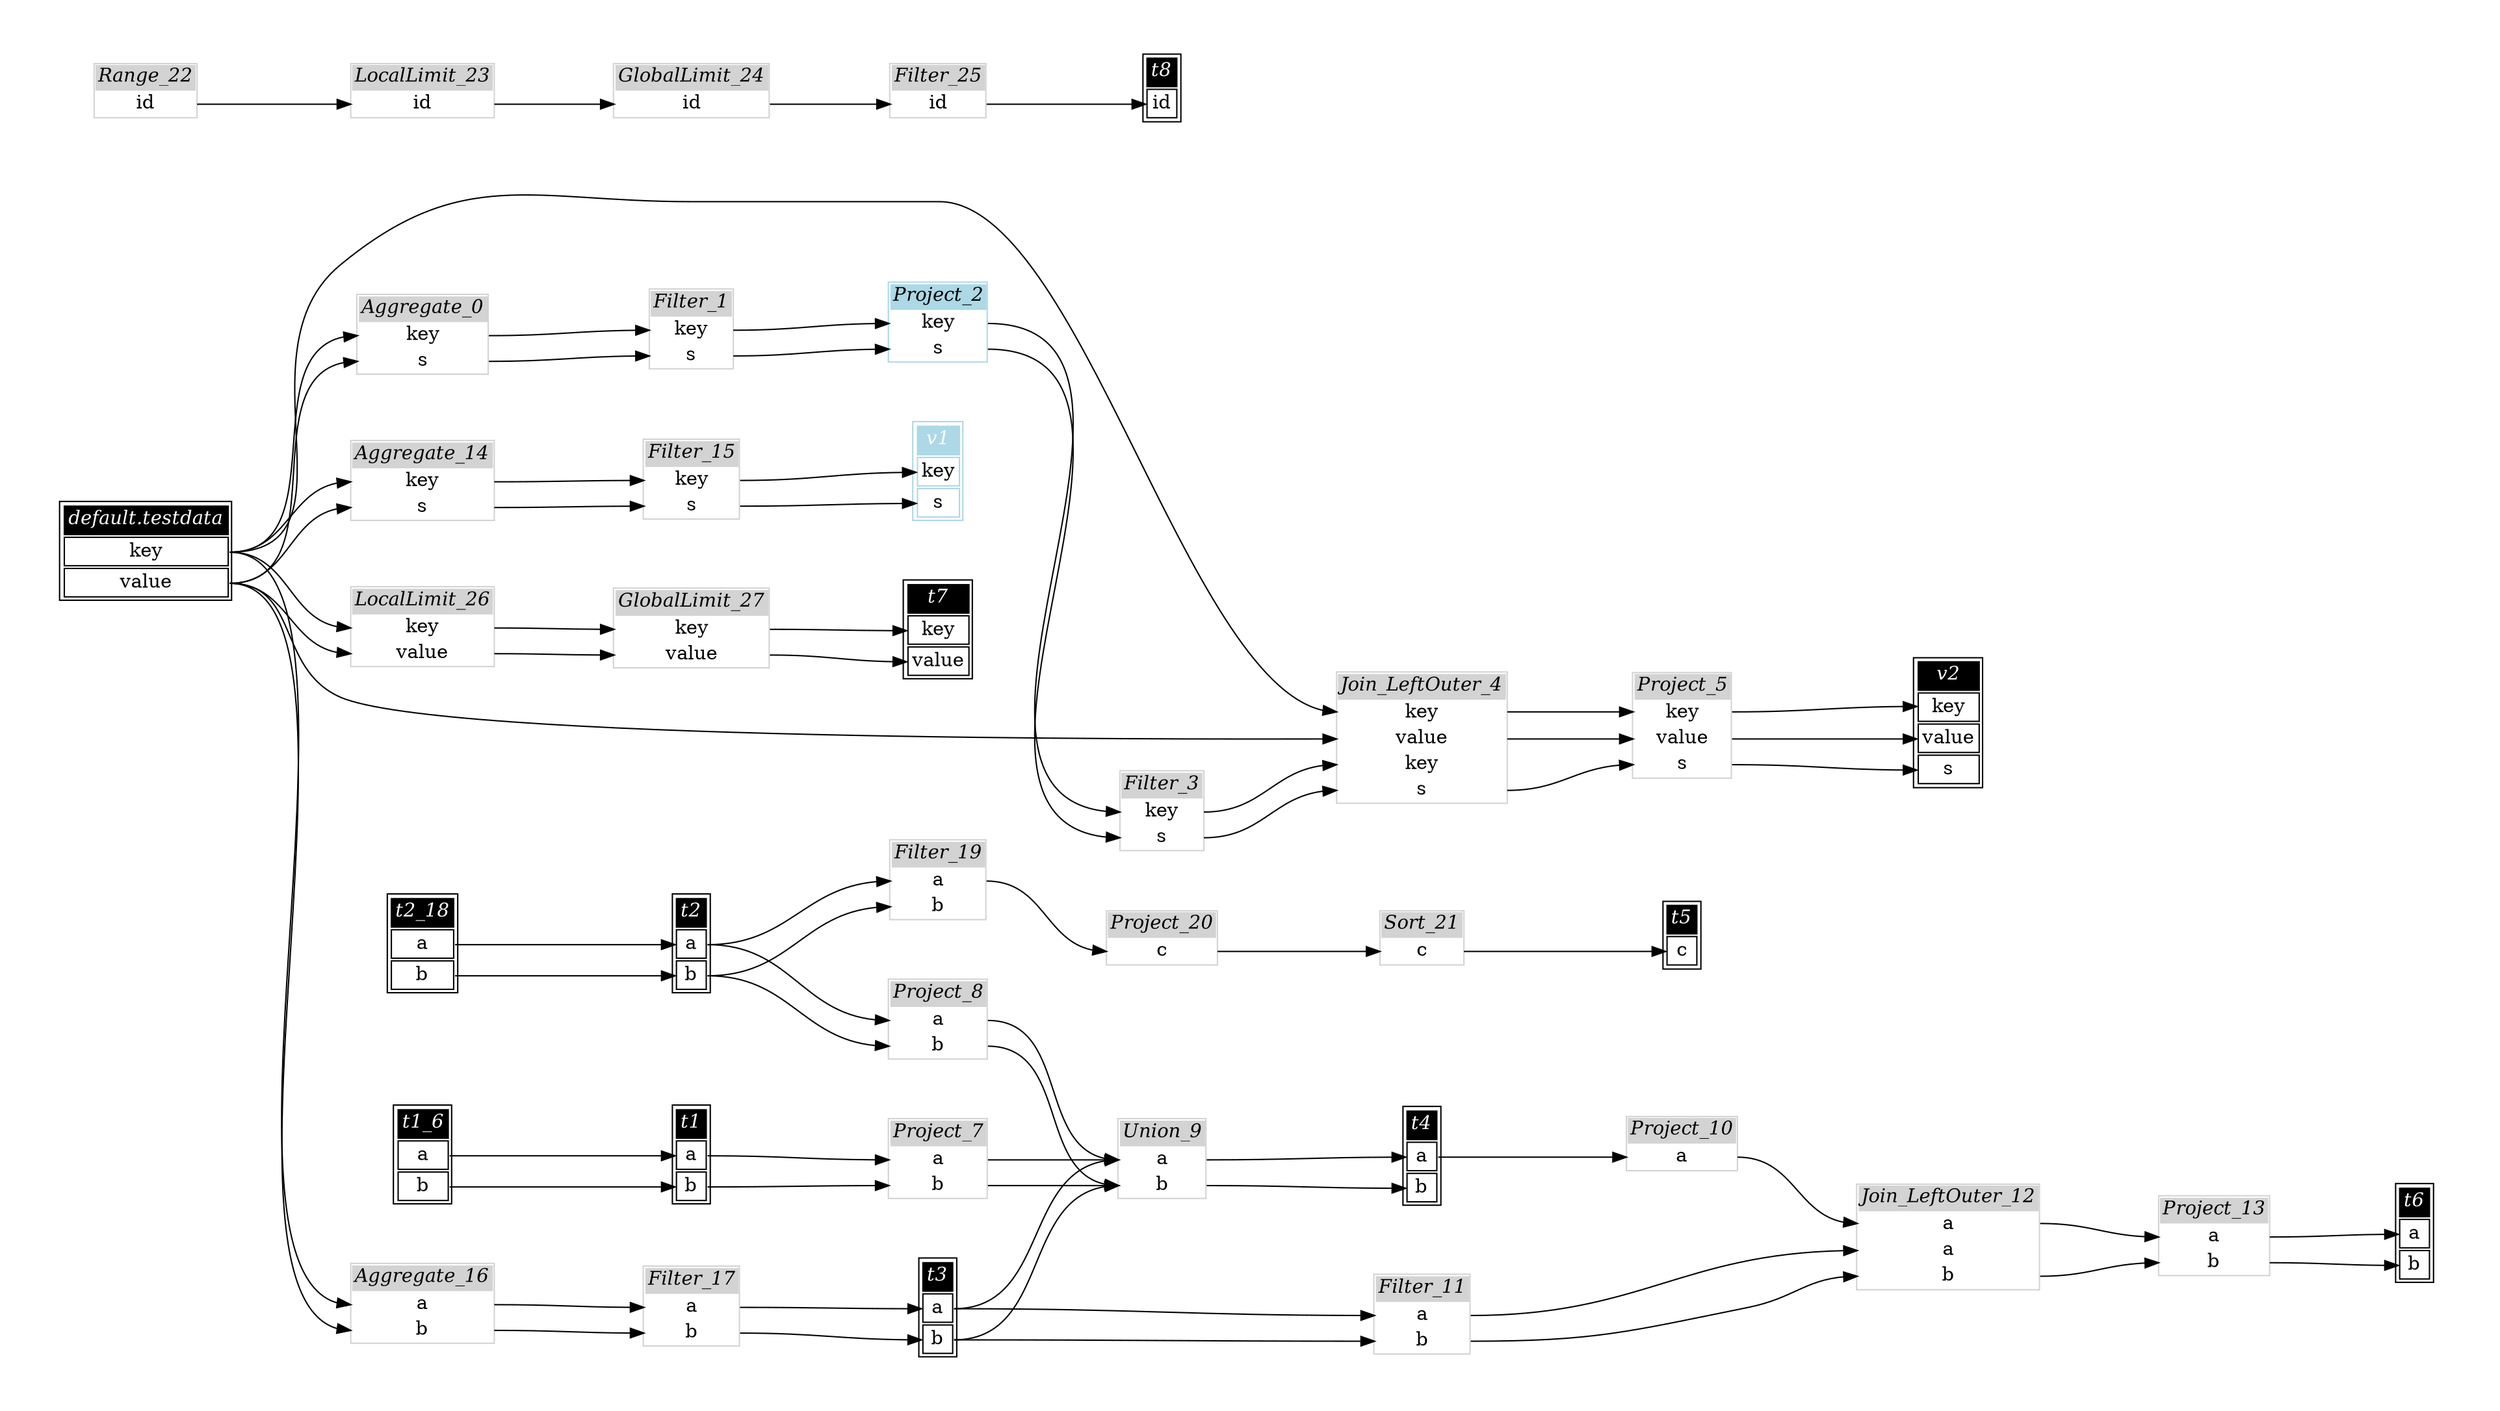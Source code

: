// Automatically generated by SQLFlowTestSuite


digraph {
  graph [pad="0.5" nodesep="0.5" ranksep="1" fontname="Helvetica" rankdir=LR];
  node [shape=plaintext]

  
"Aggregate_0" [label=<
<table color="lightgray" border="1" cellborder="0" cellspacing="0">
  <tr><td bgcolor="lightgray" port="nodeName"><i>Aggregate_0</i></td></tr>
  <tr><td port="0">key</td></tr>
<tr><td port="1">s</td></tr>
</table>>];
     

"Aggregate_14" [label=<
<table color="lightgray" border="1" cellborder="0" cellspacing="0">
  <tr><td bgcolor="lightgray" port="nodeName"><i>Aggregate_14</i></td></tr>
  <tr><td port="0">key</td></tr>
<tr><td port="1">s</td></tr>
</table>>];
     

"Aggregate_16" [label=<
<table color="lightgray" border="1" cellborder="0" cellspacing="0">
  <tr><td bgcolor="lightgray" port="nodeName"><i>Aggregate_16</i></td></tr>
  <tr><td port="0">a</td></tr>
<tr><td port="1">b</td></tr>
</table>>];
     

"Filter_1" [label=<
<table color="lightgray" border="1" cellborder="0" cellspacing="0">
  <tr><td bgcolor="lightgray" port="nodeName"><i>Filter_1</i></td></tr>
  <tr><td port="0">key</td></tr>
<tr><td port="1">s</td></tr>
</table>>];
     

"Filter_11" [label=<
<table color="lightgray" border="1" cellborder="0" cellspacing="0">
  <tr><td bgcolor="lightgray" port="nodeName"><i>Filter_11</i></td></tr>
  <tr><td port="0">a</td></tr>
<tr><td port="1">b</td></tr>
</table>>];
     

"Filter_15" [label=<
<table color="lightgray" border="1" cellborder="0" cellspacing="0">
  <tr><td bgcolor="lightgray" port="nodeName"><i>Filter_15</i></td></tr>
  <tr><td port="0">key</td></tr>
<tr><td port="1">s</td></tr>
</table>>];
     

"Filter_17" [label=<
<table color="lightgray" border="1" cellborder="0" cellspacing="0">
  <tr><td bgcolor="lightgray" port="nodeName"><i>Filter_17</i></td></tr>
  <tr><td port="0">a</td></tr>
<tr><td port="1">b</td></tr>
</table>>];
     

"Filter_19" [label=<
<table color="lightgray" border="1" cellborder="0" cellspacing="0">
  <tr><td bgcolor="lightgray" port="nodeName"><i>Filter_19</i></td></tr>
  <tr><td port="0">a</td></tr>
<tr><td port="1">b</td></tr>
</table>>];
     

"Filter_25" [label=<
<table color="lightgray" border="1" cellborder="0" cellspacing="0">
  <tr><td bgcolor="lightgray" port="nodeName"><i>Filter_25</i></td></tr>
  <tr><td port="0">id</td></tr>
</table>>];
     

"Filter_3" [label=<
<table color="lightgray" border="1" cellborder="0" cellspacing="0">
  <tr><td bgcolor="lightgray" port="nodeName"><i>Filter_3</i></td></tr>
  <tr><td port="0">key</td></tr>
<tr><td port="1">s</td></tr>
</table>>];
     

"GlobalLimit_24" [label=<
<table color="lightgray" border="1" cellborder="0" cellspacing="0">
  <tr><td bgcolor="lightgray" port="nodeName"><i>GlobalLimit_24</i></td></tr>
  <tr><td port="0">id</td></tr>
</table>>];
     

"GlobalLimit_27" [label=<
<table color="lightgray" border="1" cellborder="0" cellspacing="0">
  <tr><td bgcolor="lightgray" port="nodeName"><i>GlobalLimit_27</i></td></tr>
  <tr><td port="0">key</td></tr>
<tr><td port="1">value</td></tr>
</table>>];
     

"Join_LeftOuter_12" [label=<
<table color="lightgray" border="1" cellborder="0" cellspacing="0">
  <tr><td bgcolor="lightgray" port="nodeName"><i>Join_LeftOuter_12</i></td></tr>
  <tr><td port="0">a</td></tr>
<tr><td port="1">a</td></tr>
<tr><td port="2">b</td></tr>
</table>>];
     

"Join_LeftOuter_4" [label=<
<table color="lightgray" border="1" cellborder="0" cellspacing="0">
  <tr><td bgcolor="lightgray" port="nodeName"><i>Join_LeftOuter_4</i></td></tr>
  <tr><td port="0">key</td></tr>
<tr><td port="1">value</td></tr>
<tr><td port="2">key</td></tr>
<tr><td port="3">s</td></tr>
</table>>];
     

"LocalLimit_23" [label=<
<table color="lightgray" border="1" cellborder="0" cellspacing="0">
  <tr><td bgcolor="lightgray" port="nodeName"><i>LocalLimit_23</i></td></tr>
  <tr><td port="0">id</td></tr>
</table>>];
     

"LocalLimit_26" [label=<
<table color="lightgray" border="1" cellborder="0" cellspacing="0">
  <tr><td bgcolor="lightgray" port="nodeName"><i>LocalLimit_26</i></td></tr>
  <tr><td port="0">key</td></tr>
<tr><td port="1">value</td></tr>
</table>>];
     

"Project_10" [label=<
<table color="lightgray" border="1" cellborder="0" cellspacing="0">
  <tr><td bgcolor="lightgray" port="nodeName"><i>Project_10</i></td></tr>
  <tr><td port="0">a</td></tr>
</table>>];
     

"Project_13" [label=<
<table color="lightgray" border="1" cellborder="0" cellspacing="0">
  <tr><td bgcolor="lightgray" port="nodeName"><i>Project_13</i></td></tr>
  <tr><td port="0">a</td></tr>
<tr><td port="1">b</td></tr>
</table>>];
     

"Project_2" [label=<
<table color="lightblue" border="1" cellborder="0" cellspacing="0">
  <tr><td bgcolor="lightblue" port="nodeName"><i>Project_2</i></td></tr>
  <tr><td port="0">key</td></tr>
<tr><td port="1">s</td></tr>
</table>>];
     

"Project_20" [label=<
<table color="lightgray" border="1" cellborder="0" cellspacing="0">
  <tr><td bgcolor="lightgray" port="nodeName"><i>Project_20</i></td></tr>
  <tr><td port="0">c</td></tr>
</table>>];
     

"Project_5" [label=<
<table color="lightgray" border="1" cellborder="0" cellspacing="0">
  <tr><td bgcolor="lightgray" port="nodeName"><i>Project_5</i></td></tr>
  <tr><td port="0">key</td></tr>
<tr><td port="1">value</td></tr>
<tr><td port="2">s</td></tr>
</table>>];
     

"Project_7" [label=<
<table color="lightgray" border="1" cellborder="0" cellspacing="0">
  <tr><td bgcolor="lightgray" port="nodeName"><i>Project_7</i></td></tr>
  <tr><td port="0">a</td></tr>
<tr><td port="1">b</td></tr>
</table>>];
     

"Project_8" [label=<
<table color="lightgray" border="1" cellborder="0" cellspacing="0">
  <tr><td bgcolor="lightgray" port="nodeName"><i>Project_8</i></td></tr>
  <tr><td port="0">a</td></tr>
<tr><td port="1">b</td></tr>
</table>>];
     

"Range_22" [label=<
<table color="lightgray" border="1" cellborder="0" cellspacing="0">
  <tr><td bgcolor="lightgray" port="nodeName"><i>Range_22</i></td></tr>
  <tr><td port="0">id</td></tr>
</table>>];
     

"Sort_21" [label=<
<table color="lightgray" border="1" cellborder="0" cellspacing="0">
  <tr><td bgcolor="lightgray" port="nodeName"><i>Sort_21</i></td></tr>
  <tr><td port="0">c</td></tr>
</table>>];
     

"Union_9" [label=<
<table color="lightgray" border="1" cellborder="0" cellspacing="0">
  <tr><td bgcolor="lightgray" port="nodeName"><i>Union_9</i></td></tr>
  <tr><td port="0">a</td></tr>
<tr><td port="1">b</td></tr>
</table>>];
     

"default.testdata" [color="black" label=<
<table>
  <tr><td bgcolor="black" port="nodeName"><i><font color="white">default.testdata</font></i></td></tr>
  <tr><td port="0">key</td></tr>
<tr><td port="1">value</td></tr>
</table>>];
     

"t1" [color="black" label=<
<table>
  <tr><td bgcolor="black" port="nodeName"><i><font color="white">t1</font></i></td></tr>
  <tr><td port="0">a</td></tr>
<tr><td port="1">b</td></tr>
</table>>];
     

"t1_6" [color="black" label=<
<table>
  <tr><td bgcolor="black" port="nodeName"><i><font color="white">t1_6</font></i></td></tr>
  <tr><td port="0">a</td></tr>
<tr><td port="1">b</td></tr>
</table>>];
     

"t2" [color="black" label=<
<table>
  <tr><td bgcolor="black" port="nodeName"><i><font color="white">t2</font></i></td></tr>
  <tr><td port="0">a</td></tr>
<tr><td port="1">b</td></tr>
</table>>];
     

"t2_18" [color="black" label=<
<table>
  <tr><td bgcolor="black" port="nodeName"><i><font color="white">t2_18</font></i></td></tr>
  <tr><td port="0">a</td></tr>
<tr><td port="1">b</td></tr>
</table>>];
     

"t3" [color="black" label=<
<table>
  <tr><td bgcolor="black" port="nodeName"><i><font color="white">t3</font></i></td></tr>
  <tr><td port="0">a</td></tr>
<tr><td port="1">b</td></tr>
</table>>];
     

"t4" [color="black" label=<
<table>
  <tr><td bgcolor="black" port="nodeName"><i><font color="white">t4</font></i></td></tr>
  <tr><td port="0">a</td></tr>
<tr><td port="1">b</td></tr>
</table>>];
     

"t5" [color="black" label=<
<table>
  <tr><td bgcolor="black" port="nodeName"><i><font color="white">t5</font></i></td></tr>
  <tr><td port="0">c</td></tr>
</table>>];
     

"t6" [color="black" label=<
<table>
  <tr><td bgcolor="black" port="nodeName"><i><font color="white">t6</font></i></td></tr>
  <tr><td port="0">a</td></tr>
<tr><td port="1">b</td></tr>
</table>>];
     

"t7" [color="black" label=<
<table>
  <tr><td bgcolor="black" port="nodeName"><i><font color="white">t7</font></i></td></tr>
  <tr><td port="0">key</td></tr>
<tr><td port="1">value</td></tr>
</table>>];
     

"t8" [color="black" label=<
<table>
  <tr><td bgcolor="black" port="nodeName"><i><font color="white">t8</font></i></td></tr>
  <tr><td port="0">id</td></tr>
</table>>];
     

"v1" [color="lightblue" label=<
<table>
  <tr><td bgcolor="lightblue" port="nodeName"><i><font color="white">v1</font></i></td></tr>
  <tr><td port="0">key</td></tr>
<tr><td port="1">s</td></tr>
</table>>];
     

"v2" [color="black" label=<
<table>
  <tr><td bgcolor="black" port="nodeName"><i><font color="white">v2</font></i></td></tr>
  <tr><td port="0">key</td></tr>
<tr><td port="1">value</td></tr>
<tr><td port="2">s</td></tr>
</table>>];
     
  "Aggregate_0":0 -> "Filter_1":0;
"Aggregate_0":1 -> "Filter_1":1;
"Aggregate_14":0 -> "Filter_15":0;
"Aggregate_14":1 -> "Filter_15":1;
"Aggregate_16":0 -> "Filter_17":0;
"Aggregate_16":1 -> "Filter_17":1;
"Filter_1":0 -> "Project_2":0;
"Filter_1":1 -> "Project_2":1;
"Filter_11":0 -> "Join_LeftOuter_12":1;
"Filter_11":1 -> "Join_LeftOuter_12":2;
"Filter_15":0 -> "v1":0;
"Filter_15":1 -> "v1":1;
"Filter_17":0 -> "t3":0;
"Filter_17":1 -> "t3":1;
"Filter_19":0 -> "Project_20":0;
"Filter_25":0 -> "t8":0;
"Filter_3":0 -> "Join_LeftOuter_4":2;
"Filter_3":1 -> "Join_LeftOuter_4":3;
"GlobalLimit_24":0 -> "Filter_25":0;
"GlobalLimit_27":0 -> "t7":0;
"GlobalLimit_27":1 -> "t7":1;
"Join_LeftOuter_12":0 -> "Project_13":0;
"Join_LeftOuter_12":2 -> "Project_13":1;
"Join_LeftOuter_4":0 -> "Project_5":0;
"Join_LeftOuter_4":1 -> "Project_5":1;
"Join_LeftOuter_4":3 -> "Project_5":2;
"LocalLimit_23":0 -> "GlobalLimit_24":0;
"LocalLimit_26":0 -> "GlobalLimit_27":0;
"LocalLimit_26":1 -> "GlobalLimit_27":1;
"Project_10":0 -> "Join_LeftOuter_12":0;
"Project_13":0 -> "t6":0;
"Project_13":1 -> "t6":1;
"Project_2":0 -> "Filter_3":0;
"Project_2":1 -> "Filter_3":1;
"Project_20":0 -> "Sort_21":0;
"Project_5":0 -> "v2":0;
"Project_5":1 -> "v2":1;
"Project_5":2 -> "v2":2;
"Project_7":0 -> "Union_9":0;
"Project_7":1 -> "Union_9":1;
"Project_8":0 -> "Union_9":0;
"Project_8":1 -> "Union_9":1;
"Range_22":0 -> "LocalLimit_23":0;
"Sort_21":0 -> "t5":0;
"Union_9":0 -> "t4":0;
"Union_9":1 -> "t4":1;
"default.testdata":0 -> "Aggregate_0":0;
"default.testdata":0 -> "Aggregate_14":0;
"default.testdata":0 -> "Aggregate_16":0;
"default.testdata":0 -> "Join_LeftOuter_4":0;
"default.testdata":0 -> "LocalLimit_26":0;
"default.testdata":1 -> "Aggregate_0":1;
"default.testdata":1 -> "Aggregate_14":1;
"default.testdata":1 -> "Aggregate_16":1;
"default.testdata":1 -> "Join_LeftOuter_4":1;
"default.testdata":1 -> "LocalLimit_26":1;
"t1":0 -> "Project_7":0;
"t1":1 -> "Project_7":1;
"t1_6":0 -> "t1":0;
"t1_6":1 -> "t1":1;
"t2":0 -> "Filter_19":0;
"t2":0 -> "Project_8":0;
"t2":1 -> "Filter_19":1;
"t2":1 -> "Project_8":1;
"t2_18":0 -> "t2":0;
"t2_18":1 -> "t2":1;
"t3":0 -> "Filter_11":0;
"t3":0 -> "Union_9":0;
"t3":1 -> "Filter_11":1;
"t3":1 -> "Union_9":1;
"t4":0 -> "Project_10":0;
}
       